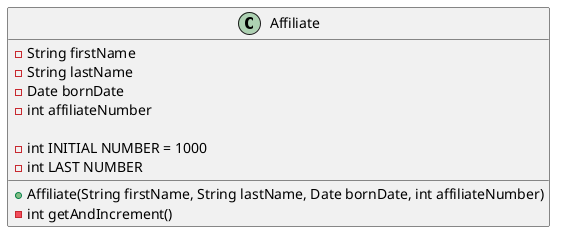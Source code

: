 @startuml

class Affiliate{
    -String firstName
    -String lastName
    -Date bornDate
    -int affiliateNumber

    -int INITIAL NUMBER = 1000
    -int LAST NUMBER

    +Affiliate(String firstName, String lastName, Date bornDate, int affiliateNumber)
    -int getAndIncrement()

}

@enduml